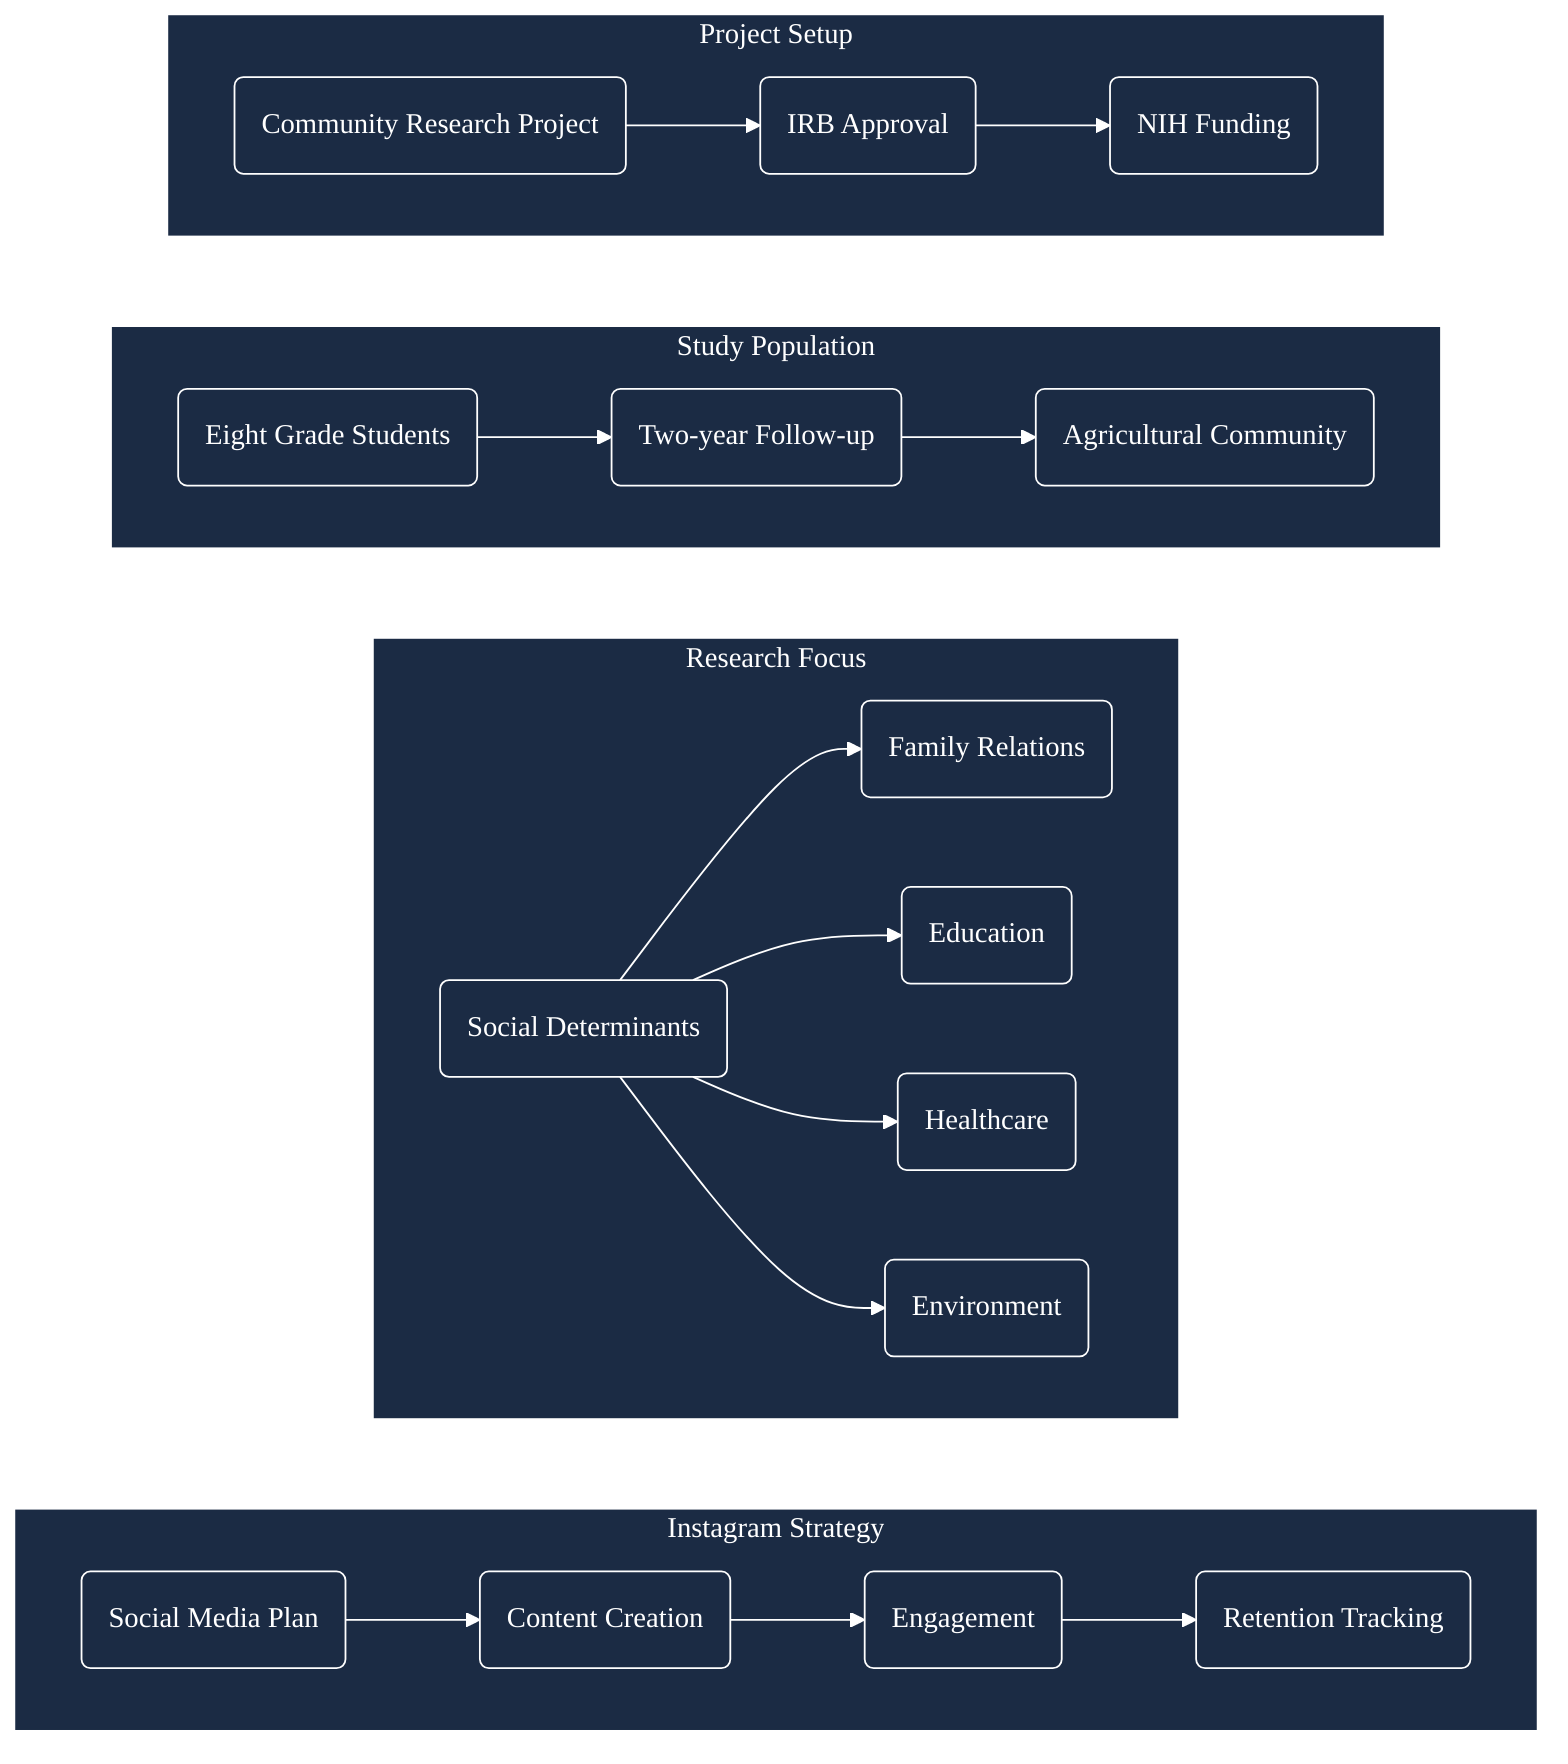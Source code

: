 %%{init: {'theme': 'base', 'themeVariables': { 'fontFamily': 'Calibri', 'backgroundColor': '#1B2B44', 'primaryColor': '#1B2B44', 'primaryTextColor': '#ffffff', 'primaryBorderColor': '#ffffff', 'lineColor': '#ffffff', 'mainBkg': '#1B2B44', 'nodeBorder': '#ffffff', 'clusterBkg': '#1B2B44', 'titleColor': '#ffffff', 'edgeLabelBackground': '#1B2B44'}}}%%

flowchart TB
    subgraph PS[Project Setup]
        A(Community Research Project)
        B(IRB Approval)
        C(NIH Funding)
        A --> B --> C
    end

    subgraph SP[Study Population]
        D(Eight Grade Students)
        E(Two-year Follow-up)
        F(Agricultural Community)
        D --> E --> F
    end

    subgraph RF[Research Focus]
        G(Social Determinants)
        H(Family Relations)
        I(Education)
        J(Healthcare)
        K(Environment)
        G --> H & I & J & K
    end

    subgraph IS[Instagram Strategy]
        L(Social Media Plan)
        M(Content Creation)
        N(Engagement)
        O(Retention Tracking)
        L --> M --> N --> O
    end

    PS --> SP --> RF --> IS

    classDef default fill:#1B2B44,stroke:#ffffff,color:#ffffff
    classDef node fill:#1B2B44,stroke:#ffffff,color:#ffffff
    class PS,SP,RF,IS node